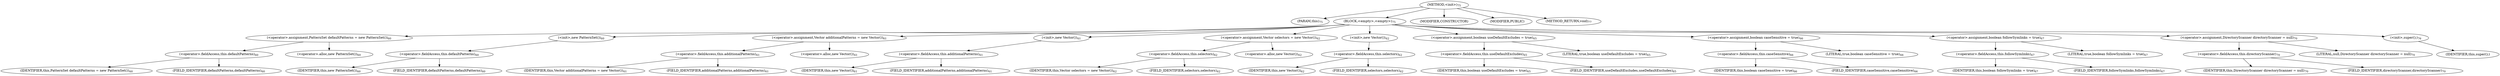 digraph "&lt;init&gt;" {  
"274" [label = <(METHOD,&lt;init&gt;)<SUB>75</SUB>> ]
"4" [label = <(PARAM,this)<SUB>75</SUB>> ]
"275" [label = <(BLOCK,&lt;empty&gt;,&lt;empty&gt;)<SUB>75</SUB>> ]
"276" [label = <(&lt;operator&gt;.assignment,PatternSet defaultPatterns = new PatternSet())<SUB>60</SUB>> ]
"277" [label = <(&lt;operator&gt;.fieldAccess,this.defaultPatterns)<SUB>60</SUB>> ]
"278" [label = <(IDENTIFIER,this,PatternSet defaultPatterns = new PatternSet())<SUB>60</SUB>> ]
"279" [label = <(FIELD_IDENTIFIER,defaultPatterns,defaultPatterns)<SUB>60</SUB>> ]
"280" [label = <(&lt;operator&gt;.alloc,new PatternSet())<SUB>60</SUB>> ]
"281" [label = <(&lt;init&gt;,new PatternSet())<SUB>60</SUB>> ]
"282" [label = <(&lt;operator&gt;.fieldAccess,this.defaultPatterns)<SUB>60</SUB>> ]
"283" [label = <(IDENTIFIER,this,new PatternSet())<SUB>60</SUB>> ]
"284" [label = <(FIELD_IDENTIFIER,defaultPatterns,defaultPatterns)<SUB>60</SUB>> ]
"285" [label = <(&lt;operator&gt;.assignment,Vector additionalPatterns = new Vector())<SUB>61</SUB>> ]
"286" [label = <(&lt;operator&gt;.fieldAccess,this.additionalPatterns)<SUB>61</SUB>> ]
"287" [label = <(IDENTIFIER,this,Vector additionalPatterns = new Vector())<SUB>61</SUB>> ]
"288" [label = <(FIELD_IDENTIFIER,additionalPatterns,additionalPatterns)<SUB>61</SUB>> ]
"289" [label = <(&lt;operator&gt;.alloc,new Vector())<SUB>61</SUB>> ]
"290" [label = <(&lt;init&gt;,new Vector())<SUB>61</SUB>> ]
"291" [label = <(&lt;operator&gt;.fieldAccess,this.additionalPatterns)<SUB>61</SUB>> ]
"292" [label = <(IDENTIFIER,this,new Vector())<SUB>61</SUB>> ]
"293" [label = <(FIELD_IDENTIFIER,additionalPatterns,additionalPatterns)<SUB>61</SUB>> ]
"294" [label = <(&lt;operator&gt;.assignment,Vector selectors = new Vector())<SUB>62</SUB>> ]
"295" [label = <(&lt;operator&gt;.fieldAccess,this.selectors)<SUB>62</SUB>> ]
"296" [label = <(IDENTIFIER,this,Vector selectors = new Vector())<SUB>62</SUB>> ]
"297" [label = <(FIELD_IDENTIFIER,selectors,selectors)<SUB>62</SUB>> ]
"298" [label = <(&lt;operator&gt;.alloc,new Vector())<SUB>62</SUB>> ]
"299" [label = <(&lt;init&gt;,new Vector())<SUB>62</SUB>> ]
"300" [label = <(&lt;operator&gt;.fieldAccess,this.selectors)<SUB>62</SUB>> ]
"301" [label = <(IDENTIFIER,this,new Vector())<SUB>62</SUB>> ]
"302" [label = <(FIELD_IDENTIFIER,selectors,selectors)<SUB>62</SUB>> ]
"303" [label = <(&lt;operator&gt;.assignment,boolean useDefaultExcludes = true)<SUB>65</SUB>> ]
"304" [label = <(&lt;operator&gt;.fieldAccess,this.useDefaultExcludes)<SUB>65</SUB>> ]
"305" [label = <(IDENTIFIER,this,boolean useDefaultExcludes = true)<SUB>65</SUB>> ]
"306" [label = <(FIELD_IDENTIFIER,useDefaultExcludes,useDefaultExcludes)<SUB>65</SUB>> ]
"307" [label = <(LITERAL,true,boolean useDefaultExcludes = true)<SUB>65</SUB>> ]
"308" [label = <(&lt;operator&gt;.assignment,boolean caseSensitive = true)<SUB>66</SUB>> ]
"309" [label = <(&lt;operator&gt;.fieldAccess,this.caseSensitive)<SUB>66</SUB>> ]
"310" [label = <(IDENTIFIER,this,boolean caseSensitive = true)<SUB>66</SUB>> ]
"311" [label = <(FIELD_IDENTIFIER,caseSensitive,caseSensitive)<SUB>66</SUB>> ]
"312" [label = <(LITERAL,true,boolean caseSensitive = true)<SUB>66</SUB>> ]
"313" [label = <(&lt;operator&gt;.assignment,boolean followSymlinks = true)<SUB>67</SUB>> ]
"314" [label = <(&lt;operator&gt;.fieldAccess,this.followSymlinks)<SUB>67</SUB>> ]
"315" [label = <(IDENTIFIER,this,boolean followSymlinks = true)<SUB>67</SUB>> ]
"316" [label = <(FIELD_IDENTIFIER,followSymlinks,followSymlinks)<SUB>67</SUB>> ]
"317" [label = <(LITERAL,true,boolean followSymlinks = true)<SUB>67</SUB>> ]
"318" [label = <(&lt;operator&gt;.assignment,DirectoryScanner directoryScanner = null)<SUB>70</SUB>> ]
"319" [label = <(&lt;operator&gt;.fieldAccess,this.directoryScanner)<SUB>70</SUB>> ]
"320" [label = <(IDENTIFIER,this,DirectoryScanner directoryScanner = null)<SUB>70</SUB>> ]
"321" [label = <(FIELD_IDENTIFIER,directoryScanner,directoryScanner)<SUB>70</SUB>> ]
"322" [label = <(LITERAL,null,DirectoryScanner directoryScanner = null)<SUB>70</SUB>> ]
"323" [label = <(&lt;init&gt;,super();)<SUB>76</SUB>> ]
"3" [label = <(IDENTIFIER,this,super();)> ]
"324" [label = <(MODIFIER,CONSTRUCTOR)> ]
"325" [label = <(MODIFIER,PUBLIC)> ]
"326" [label = <(METHOD_RETURN,void)<SUB>77</SUB>> ]
  "274" -> "4" 
  "274" -> "275" 
  "274" -> "324" 
  "274" -> "325" 
  "274" -> "326" 
  "275" -> "276" 
  "275" -> "281" 
  "275" -> "285" 
  "275" -> "290" 
  "275" -> "294" 
  "275" -> "299" 
  "275" -> "303" 
  "275" -> "308" 
  "275" -> "313" 
  "275" -> "318" 
  "275" -> "323" 
  "276" -> "277" 
  "276" -> "280" 
  "277" -> "278" 
  "277" -> "279" 
  "281" -> "282" 
  "282" -> "283" 
  "282" -> "284" 
  "285" -> "286" 
  "285" -> "289" 
  "286" -> "287" 
  "286" -> "288" 
  "290" -> "291" 
  "291" -> "292" 
  "291" -> "293" 
  "294" -> "295" 
  "294" -> "298" 
  "295" -> "296" 
  "295" -> "297" 
  "299" -> "300" 
  "300" -> "301" 
  "300" -> "302" 
  "303" -> "304" 
  "303" -> "307" 
  "304" -> "305" 
  "304" -> "306" 
  "308" -> "309" 
  "308" -> "312" 
  "309" -> "310" 
  "309" -> "311" 
  "313" -> "314" 
  "313" -> "317" 
  "314" -> "315" 
  "314" -> "316" 
  "318" -> "319" 
  "318" -> "322" 
  "319" -> "320" 
  "319" -> "321" 
  "323" -> "3" 
}
